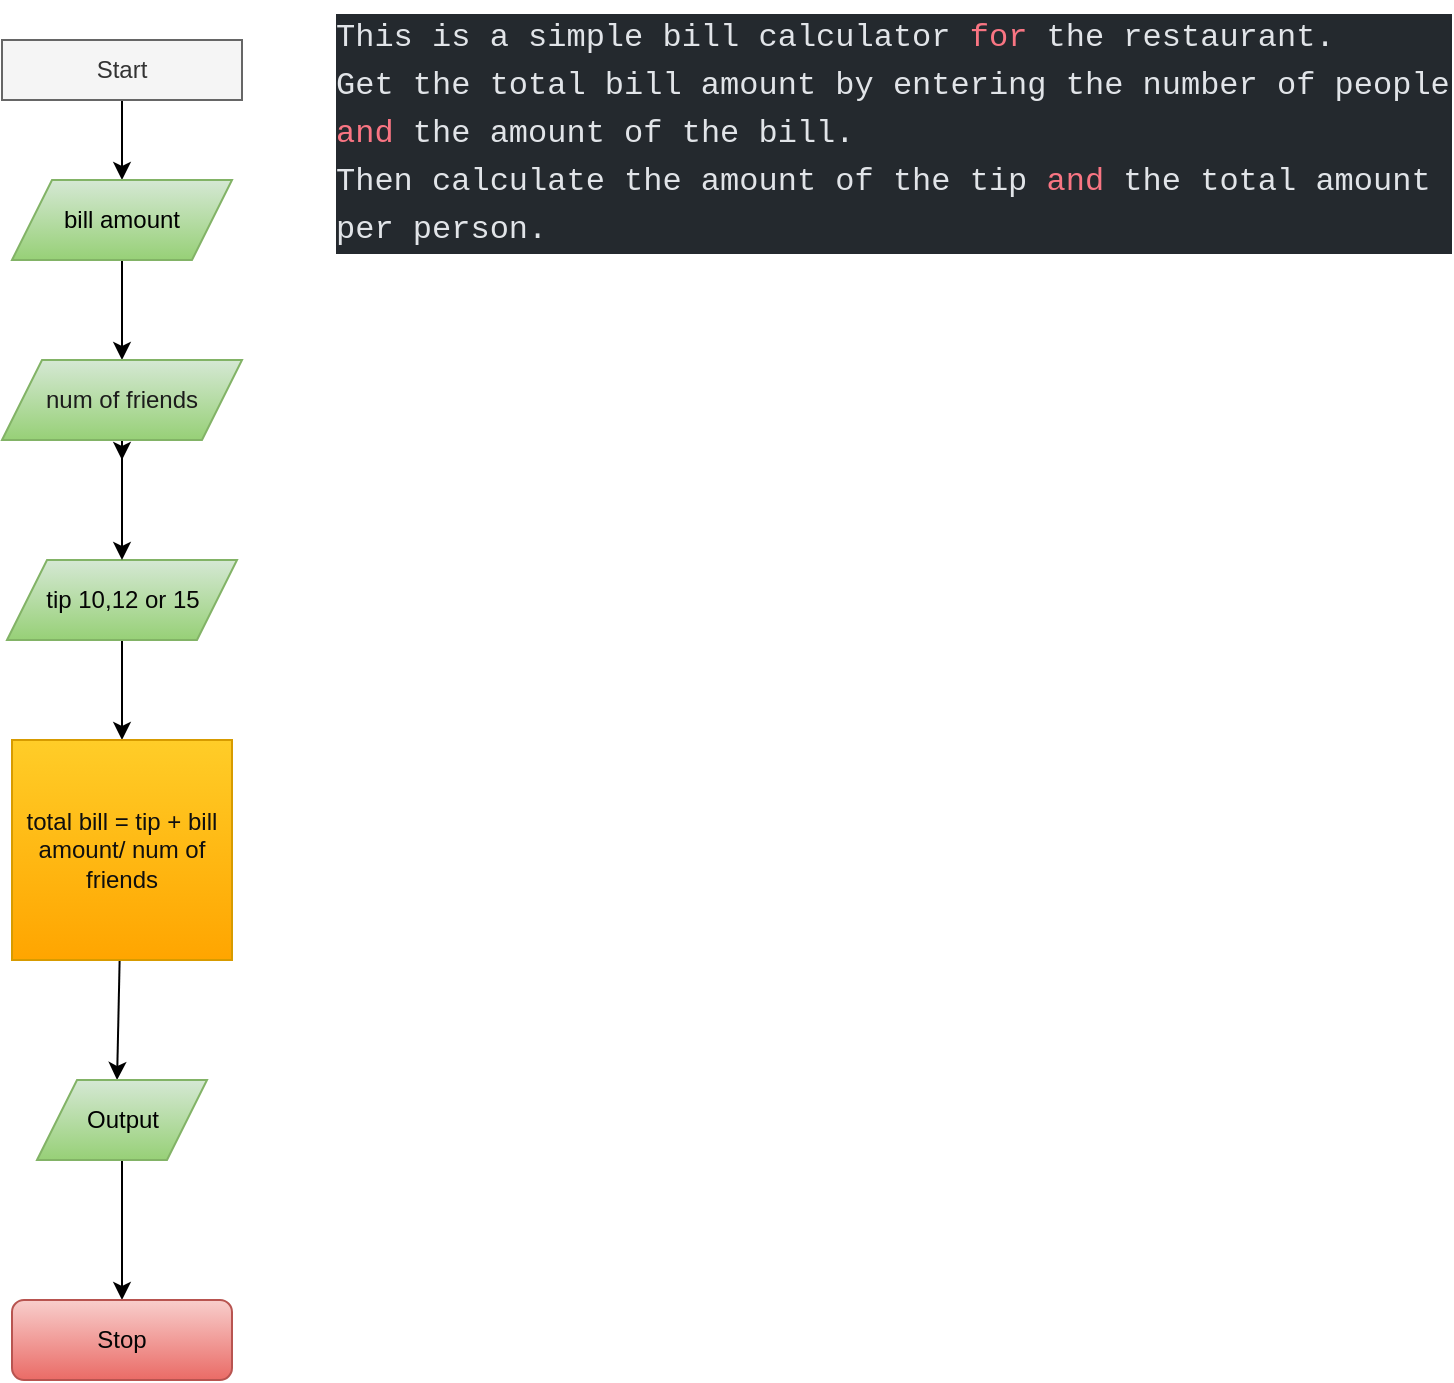 <mxfile>
    <diagram id="z8XRCj-yArv7SmH64OEe" name="Page-1">
        <mxGraphModel dx="1206" dy="839" grid="1" gridSize="10" guides="1" tooltips="1" connect="1" arrows="1" fold="1" page="1" pageScale="1" pageWidth="827" pageHeight="1169" math="0" shadow="0">
            <root>
                <mxCell id="0"/>
                <mxCell id="1" parent="0"/>
                <mxCell id="23" style="edgeStyle=none;html=1;" edge="1" parent="1" source="2">
                    <mxGeometry relative="1" as="geometry">
                        <mxPoint x="295" y="100" as="targetPoint"/>
                    </mxGeometry>
                </mxCell>
                <mxCell id="2" value="Start" style="rounded=0;whiteSpace=wrap;html=1;fillColor=#f5f5f5;fontColor=#333333;strokeColor=#666666;" vertex="1" parent="1">
                    <mxGeometry x="235" y="30" width="120" height="30" as="geometry"/>
                </mxCell>
                <mxCell id="4" value="&lt;meta charset=&quot;utf-8&quot;&gt;&lt;div style=&quot;color: rgb(225, 228, 232); background-color: rgb(36, 41, 46); font-family: Menlo, Monaco, &amp;quot;Courier New&amp;quot;, monospace; font-weight: normal; font-size: 16px; line-height: 24px;&quot;&gt;&lt;div&gt;&lt;span style=&quot;color: #e1e4e8;&quot;&gt;This is a simple bill calculator &lt;/span&gt;&lt;span style=&quot;color: #f97583;&quot;&gt;for&lt;/span&gt;&lt;span style=&quot;color: #e1e4e8;&quot;&gt; the restaurant.&lt;/span&gt;&lt;/div&gt;&lt;div&gt;&lt;span style=&quot;color: #e1e4e8;&quot;&gt;Get the total bill amount by entering the number of people &lt;/span&gt;&lt;span style=&quot;color: #f97583;&quot;&gt;and&lt;/span&gt;&lt;span style=&quot;color: #e1e4e8;&quot;&gt; the amount of the bill.&lt;/span&gt;&lt;/div&gt;&lt;div&gt;&lt;span style=&quot;color: #e1e4e8;&quot;&gt;Then calculate the amount of the tip &lt;/span&gt;&lt;span style=&quot;color: #f97583;&quot;&gt;and&lt;/span&gt;&lt;span style=&quot;color: #e1e4e8;&quot;&gt; the total amount per person.&lt;/span&gt;&lt;/div&gt;&lt;/div&gt;" style="text;whiteSpace=wrap;html=1;" vertex="1" parent="1">
                    <mxGeometry x="400" y="10" width="560" height="140" as="geometry"/>
                </mxCell>
                <mxCell id="7" value="" style="edgeStyle=none;html=1;startArrow=none;" edge="1" parent="1" source="10">
                    <mxGeometry relative="1" as="geometry">
                        <mxPoint x="295" y="240" as="targetPoint"/>
                    </mxGeometry>
                </mxCell>
                <mxCell id="26" style="edgeStyle=none;html=1;exitX=0.5;exitY=1;exitDx=0;exitDy=0;" edge="1" parent="1" source="5">
                    <mxGeometry relative="1" as="geometry">
                        <mxPoint x="295" y="190" as="targetPoint"/>
                    </mxGeometry>
                </mxCell>
                <mxCell id="5" value="&lt;font color=&quot;#000000&quot;&gt;bill amount&lt;/font&gt;" style="shape=parallelogram;perimeter=parallelogramPerimeter;whiteSpace=wrap;html=1;fixedSize=1;fillColor=#d5e8d4;gradientColor=#97d077;strokeColor=#82b366;" vertex="1" parent="1">
                    <mxGeometry x="240" y="100" width="110" height="40" as="geometry"/>
                </mxCell>
                <mxCell id="20" style="edgeStyle=none;html=1;exitX=0.5;exitY=1;exitDx=0;exitDy=0;" edge="1" parent="1" source="9" target="12">
                    <mxGeometry relative="1" as="geometry"/>
                </mxCell>
                <mxCell id="9" value="&lt;font color=&quot;#050505&quot;&gt;tip 10,12 or 15&lt;/font&gt;" style="shape=parallelogram;perimeter=parallelogramPerimeter;whiteSpace=wrap;html=1;fixedSize=1;fillColor=#d5e8d4;gradientColor=#97d077;strokeColor=#82b366;" vertex="1" parent="1">
                    <mxGeometry x="237.5" y="290" width="115" height="40" as="geometry"/>
                </mxCell>
                <mxCell id="19" style="edgeStyle=none;html=1;" edge="1" parent="1" source="10">
                    <mxGeometry relative="1" as="geometry">
                        <mxPoint x="295" y="290" as="targetPoint"/>
                    </mxGeometry>
                </mxCell>
                <mxCell id="27" style="edgeStyle=none;html=1;entryX=0.471;entryY=0;entryDx=0;entryDy=0;entryPerimeter=0;" edge="1" parent="1" source="12" target="15">
                    <mxGeometry relative="1" as="geometry">
                        <Array as="points"/>
                    </mxGeometry>
                </mxCell>
                <mxCell id="12" value="&lt;font color=&quot;#0f0f0f&quot;&gt;total bill = tip + bill amount/ num of friends&lt;/font&gt;" style="whiteSpace=wrap;html=1;aspect=fixed;fillColor=#ffcd28;gradientColor=#ffa500;strokeColor=#d79b00;" vertex="1" parent="1">
                    <mxGeometry x="240" y="380" width="110" height="110" as="geometry"/>
                </mxCell>
                <mxCell id="29" value="" style="edgeStyle=none;html=1;" edge="1" parent="1" source="15">
                    <mxGeometry relative="1" as="geometry">
                        <mxPoint x="295" y="660" as="targetPoint"/>
                    </mxGeometry>
                </mxCell>
                <mxCell id="15" value="&lt;font color=&quot;#000000&quot;&gt;Output&lt;/font&gt;" style="shape=parallelogram;perimeter=parallelogramPerimeter;whiteSpace=wrap;html=1;fixedSize=1;fillColor=#d5e8d4;gradientColor=#97d077;strokeColor=#82b366;" vertex="1" parent="1">
                    <mxGeometry x="252.5" y="550" width="85" height="40" as="geometry"/>
                </mxCell>
                <mxCell id="10" value="&lt;font color=&quot;#1c1c1c&quot;&gt;num of friends&lt;/font&gt;" style="shape=parallelogram;perimeter=parallelogramPerimeter;whiteSpace=wrap;html=1;fixedSize=1;fillColor=#d5e8d4;gradientColor=#97d077;strokeColor=#82b366;" vertex="1" parent="1">
                    <mxGeometry x="235" y="190" width="120" height="40" as="geometry"/>
                </mxCell>
                <mxCell id="31" value="&lt;font color=&quot;#050505&quot;&gt;Stop&lt;/font&gt;" style="rounded=1;whiteSpace=wrap;html=1;fillColor=#f8cecc;gradientColor=#ea6b66;strokeColor=#b85450;" vertex="1" parent="1">
                    <mxGeometry x="240" y="660" width="110" height="40" as="geometry"/>
                </mxCell>
            </root>
        </mxGraphModel>
    </diagram>
</mxfile>